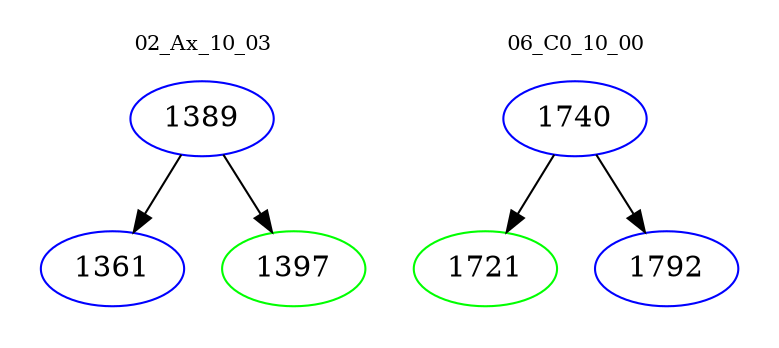digraph{
subgraph cluster_0 {
color = white
label = "02_Ax_10_03";
fontsize=10;
T0_1389 [label="1389", color="blue"]
T0_1389 -> T0_1361 [color="black"]
T0_1361 [label="1361", color="blue"]
T0_1389 -> T0_1397 [color="black"]
T0_1397 [label="1397", color="green"]
}
subgraph cluster_1 {
color = white
label = "06_C0_10_00";
fontsize=10;
T1_1740 [label="1740", color="blue"]
T1_1740 -> T1_1721 [color="black"]
T1_1721 [label="1721", color="green"]
T1_1740 -> T1_1792 [color="black"]
T1_1792 [label="1792", color="blue"]
}
}
